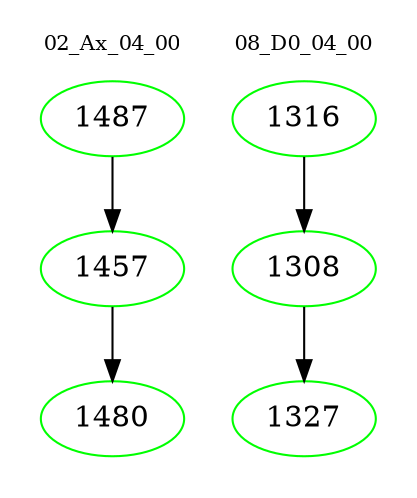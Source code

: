 digraph{
subgraph cluster_0 {
color = white
label = "02_Ax_04_00";
fontsize=10;
T0_1487 [label="1487", color="green"]
T0_1487 -> T0_1457 [color="black"]
T0_1457 [label="1457", color="green"]
T0_1457 -> T0_1480 [color="black"]
T0_1480 [label="1480", color="green"]
}
subgraph cluster_1 {
color = white
label = "08_D0_04_00";
fontsize=10;
T1_1316 [label="1316", color="green"]
T1_1316 -> T1_1308 [color="black"]
T1_1308 [label="1308", color="green"]
T1_1308 -> T1_1327 [color="black"]
T1_1327 [label="1327", color="green"]
}
}
